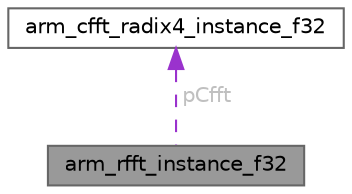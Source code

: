 digraph "arm_rfft_instance_f32"
{
 // LATEX_PDF_SIZE
  bgcolor="transparent";
  edge [fontname=Helvetica,fontsize=10,labelfontname=Helvetica,labelfontsize=10];
  node [fontname=Helvetica,fontsize=10,shape=box,height=0.2,width=0.4];
  Node1 [id="Node000001",label="arm_rfft_instance_f32",height=0.2,width=0.4,color="gray40", fillcolor="grey60", style="filled", fontcolor="black",tooltip="Instance structure for the floating-point RFFT/RIFFT function."];
  Node2 -> Node1 [id="edge1_Node000001_Node000002",dir="back",color="darkorchid3",style="dashed",tooltip=" ",label=" pCfft",fontcolor="grey" ];
  Node2 [id="Node000002",label="arm_cfft_radix4_instance_f32",height=0.2,width=0.4,color="gray40", fillcolor="white", style="filled",URL="$structarm__cfft__radix4__instance__f32.html",tooltip="Instance structure for the floating-point CFFT/CIFFT function."];
}

